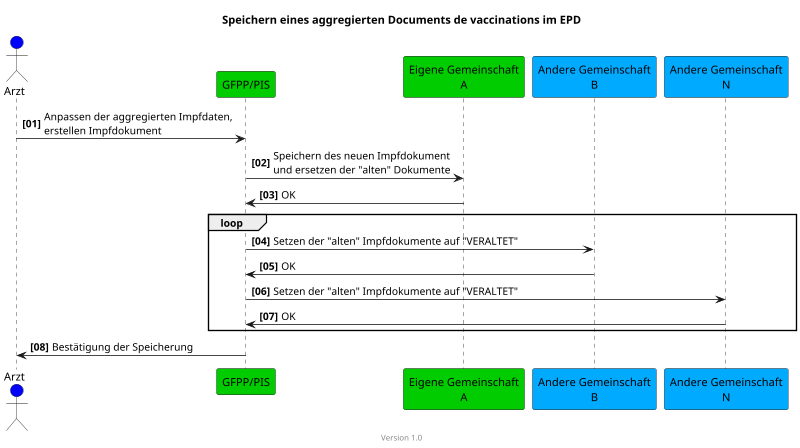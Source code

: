 @startuml
title Speichern eines aggregierten Documents de vaccinations im EPD
footer Version 1.0
skinparam responseMessageBelowArrow true
scale max 800 width

actor Arzt #blue
participant "GFPP/PIS" #00CC00
participant "Eigene Gemeinschaft\nA" #00CC00
participant "Andere Gemeinschaft\nB" #00aaff
participant "Andere Gemeinschaft\nN" #00aaff

autonumber "<b>[00]"
Arzt -> "GFPP/PIS": Anpassen der aggregierten Impfdaten,\nerstellen Impfdokument
"GFPP/PIS" -> "Eigene Gemeinschaft\nA": Speichern des neuen Impfdokument\nund ersetzen der "alten" Dokumente
"Eigene Gemeinschaft\nA" -> "GFPP/PIS": OK

loop
"GFPP/PIS" -> "Andere Gemeinschaft\nB": Setzen der "alten" Impfdokumente auf "VERALTET"
"Andere Gemeinschaft\nB" -> "GFPP/PIS": OK

"GFPP/PIS" -> "Andere Gemeinschaft\nN": Setzen der "alten" Impfdokumente auf "VERALTET"
"Andere Gemeinschaft\nN" -> "GFPP/PIS": OK
end
"GFPP/PIS" -> Arzt: Bestätigung der Speicherung

@enduml
